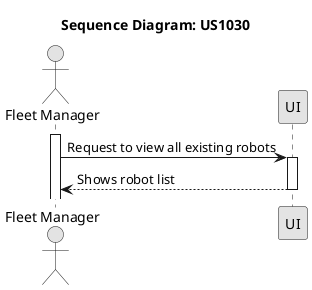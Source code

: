 @startuml
skinparam Monochrome true
skinparam PackageStyle rectangle
skinparam Shadowing false

title Sequence Diagram: US1030

actor "Fleet Manager" as User
participant "UI" as UI

activate User

User -> UI: Request to view all existing robots 
activate UI

UI --> User: Shows robot list
deactivate UI

@enduml